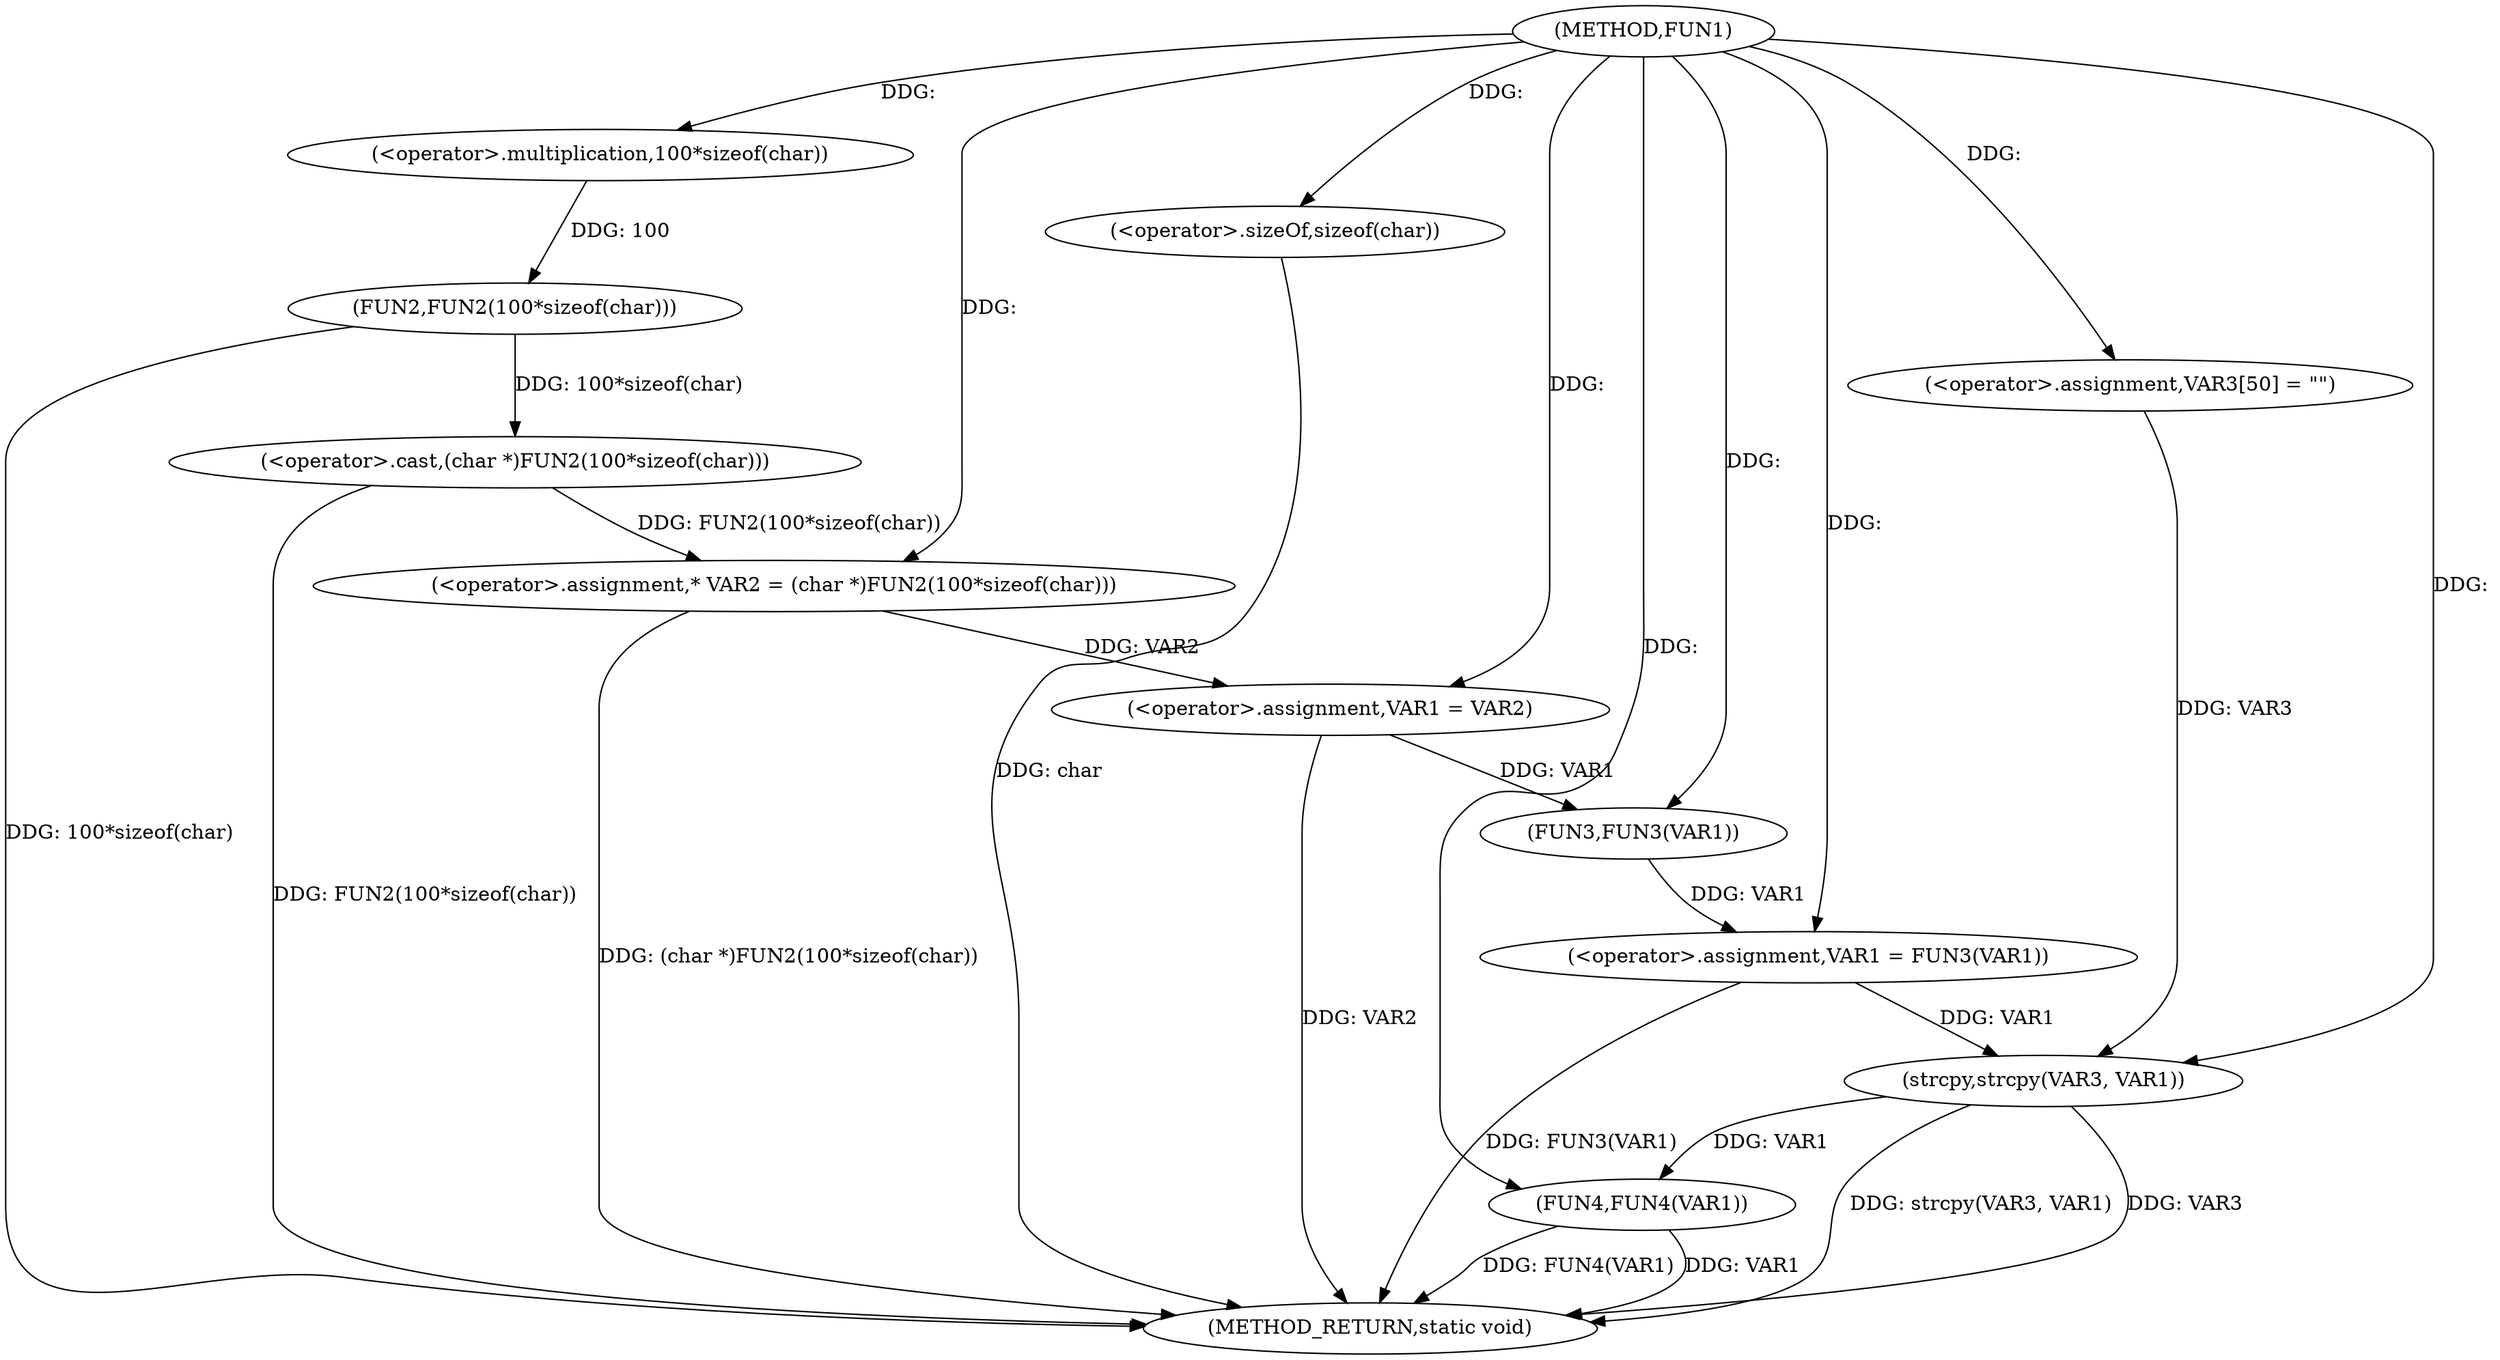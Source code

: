 digraph FUN1 {  
"1000100" [label = "(METHOD,FUN1)" ]
"1000130" [label = "(METHOD_RETURN,static void)" ]
"1000104" [label = "(<operator>.assignment,* VAR2 = (char *)FUN2(100*sizeof(char)))" ]
"1000106" [label = "(<operator>.cast,(char *)FUN2(100*sizeof(char)))" ]
"1000108" [label = "(FUN2,FUN2(100*sizeof(char)))" ]
"1000109" [label = "(<operator>.multiplication,100*sizeof(char))" ]
"1000111" [label = "(<operator>.sizeOf,sizeof(char))" ]
"1000113" [label = "(<operator>.assignment,VAR1 = VAR2)" ]
"1000116" [label = "(<operator>.assignment,VAR1 = FUN3(VAR1))" ]
"1000118" [label = "(FUN3,FUN3(VAR1))" ]
"1000122" [label = "(<operator>.assignment,VAR3[50] = \"\")" ]
"1000125" [label = "(strcpy,strcpy(VAR3, VAR1))" ]
"1000128" [label = "(FUN4,FUN4(VAR1))" ]
  "1000125" -> "1000130"  [ label = "DDG: VAR3"] 
  "1000125" -> "1000130"  [ label = "DDG: strcpy(VAR3, VAR1)"] 
  "1000106" -> "1000130"  [ label = "DDG: FUN2(100*sizeof(char))"] 
  "1000128" -> "1000130"  [ label = "DDG: VAR1"] 
  "1000113" -> "1000130"  [ label = "DDG: VAR2"] 
  "1000116" -> "1000130"  [ label = "DDG: FUN3(VAR1)"] 
  "1000111" -> "1000130"  [ label = "DDG: char"] 
  "1000128" -> "1000130"  [ label = "DDG: FUN4(VAR1)"] 
  "1000104" -> "1000130"  [ label = "DDG: (char *)FUN2(100*sizeof(char))"] 
  "1000108" -> "1000130"  [ label = "DDG: 100*sizeof(char)"] 
  "1000106" -> "1000104"  [ label = "DDG: FUN2(100*sizeof(char))"] 
  "1000100" -> "1000104"  [ label = "DDG: "] 
  "1000108" -> "1000106"  [ label = "DDG: 100*sizeof(char)"] 
  "1000109" -> "1000108"  [ label = "DDG: 100"] 
  "1000100" -> "1000109"  [ label = "DDG: "] 
  "1000100" -> "1000111"  [ label = "DDG: "] 
  "1000104" -> "1000113"  [ label = "DDG: VAR2"] 
  "1000100" -> "1000113"  [ label = "DDG: "] 
  "1000118" -> "1000116"  [ label = "DDG: VAR1"] 
  "1000100" -> "1000116"  [ label = "DDG: "] 
  "1000113" -> "1000118"  [ label = "DDG: VAR1"] 
  "1000100" -> "1000118"  [ label = "DDG: "] 
  "1000100" -> "1000122"  [ label = "DDG: "] 
  "1000122" -> "1000125"  [ label = "DDG: VAR3"] 
  "1000100" -> "1000125"  [ label = "DDG: "] 
  "1000116" -> "1000125"  [ label = "DDG: VAR1"] 
  "1000125" -> "1000128"  [ label = "DDG: VAR1"] 
  "1000100" -> "1000128"  [ label = "DDG: "] 
}

